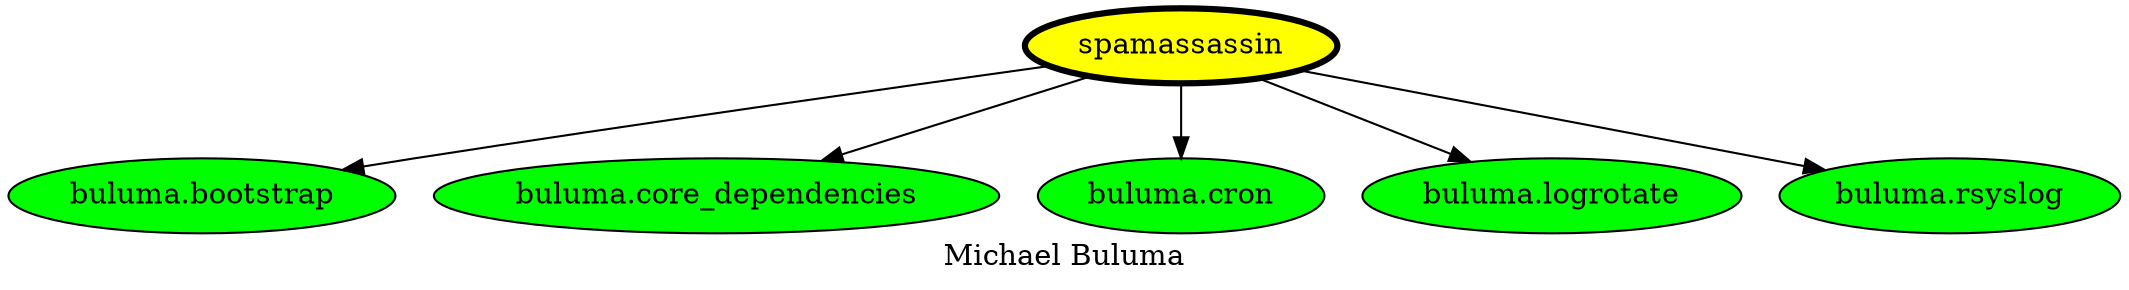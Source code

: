 digraph PhiloDilemma {
  label = "Michael Buluma" ;
  overlap=false
  {
    "spamassassin" [fillcolor=yellow style=filled penwidth=3]
    "buluma.bootstrap" [fillcolor=green style=filled]
    "buluma.core_dependencies" [fillcolor=green style=filled]
    "buluma.cron" [fillcolor=green style=filled]
    "buluma.logrotate" [fillcolor=green style=filled]
    "buluma.rsyslog" [fillcolor=green style=filled]
  }
  "spamassassin" -> "buluma.bootstrap"
  "spamassassin" -> "buluma.core_dependencies"
  "spamassassin" -> "buluma.cron"
  "spamassassin" -> "buluma.logrotate"
  "spamassassin" -> "buluma.rsyslog"
}
